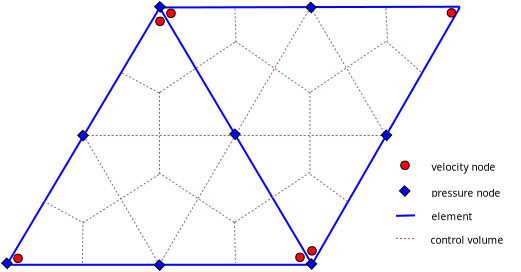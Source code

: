 <?xml version="1.0" encoding="UTF-8"?>
<dia:diagram xmlns:dia="http://www.lysator.liu.se/~alla/dia/">
  <dia:layer name="Background" visible="true" active="true">
    <dia:object type="Standard - Line" version="0" id="O0">
      <dia:attribute name="obj_pos">
        <dia:point val="9.8,5.05"/>
      </dia:attribute>
      <dia:attribute name="obj_bb">
        <dia:rectangle val="9.75,4.962;24.79,5.1"/>
      </dia:attribute>
      <dia:attribute name="conn_endpoints">
        <dia:point val="9.8,5.05"/>
        <dia:point val="24.74,5.013"/>
      </dia:attribute>
      <dia:attribute name="numcp">
        <dia:int val="1"/>
      </dia:attribute>
      <dia:attribute name="line_color">
        <dia:color val="#0000ff"/>
      </dia:attribute>
      <dia:attribute name="line_width">
        <dia:real val="0.1"/>
      </dia:attribute>
    </dia:object>
    <dia:object type="Standard - Line" version="0" id="O1">
      <dia:attribute name="obj_pos">
        <dia:point val="2.09,17.915"/>
      </dia:attribute>
      <dia:attribute name="obj_bb">
        <dia:rectangle val="2.04,17.865;17.39,17.965"/>
      </dia:attribute>
      <dia:attribute name="conn_endpoints">
        <dia:point val="2.09,17.915"/>
        <dia:point val="17.34,17.915"/>
      </dia:attribute>
      <dia:attribute name="numcp">
        <dia:int val="1"/>
      </dia:attribute>
      <dia:attribute name="line_color">
        <dia:color val="#0000ff"/>
      </dia:attribute>
    </dia:object>
    <dia:object type="Standard - Line" version="0" id="O2">
      <dia:attribute name="obj_pos">
        <dia:point val="24.74,5.037"/>
      </dia:attribute>
      <dia:attribute name="obj_bb">
        <dia:rectangle val="17.297,4.969;24.808,17.931"/>
      </dia:attribute>
      <dia:attribute name="conn_endpoints">
        <dia:point val="24.74,5.037"/>
        <dia:point val="17.365,17.863"/>
      </dia:attribute>
      <dia:attribute name="numcp">
        <dia:int val="1"/>
      </dia:attribute>
      <dia:attribute name="line_color">
        <dia:color val="#0000ff"/>
      </dia:attribute>
      <dia:attribute name="line_width">
        <dia:real val="0.1"/>
      </dia:attribute>
    </dia:object>
    <dia:object type="Standard - Line" version="0" id="O3">
      <dia:attribute name="obj_pos">
        <dia:point val="9.79,4.963"/>
      </dia:attribute>
      <dia:attribute name="obj_bb">
        <dia:rectangle val="2.003,4.894;9.859,18.012"/>
      </dia:attribute>
      <dia:attribute name="conn_endpoints">
        <dia:point val="9.79,4.963"/>
        <dia:point val="2.071,17.944"/>
      </dia:attribute>
      <dia:attribute name="numcp">
        <dia:int val="1"/>
      </dia:attribute>
      <dia:attribute name="line_color">
        <dia:color val="#0000ff"/>
      </dia:attribute>
    </dia:object>
    <dia:object type="Standard - Line" version="0" id="O4">
      <dia:attribute name="obj_pos">
        <dia:point val="9.725,5.05"/>
      </dia:attribute>
      <dia:attribute name="obj_bb">
        <dia:rectangle val="9.656,4.981;17.459,18.031"/>
      </dia:attribute>
      <dia:attribute name="conn_endpoints">
        <dia:point val="9.725,5.05"/>
        <dia:point val="17.39,17.962"/>
      </dia:attribute>
      <dia:attribute name="numcp">
        <dia:int val="1"/>
      </dia:attribute>
      <dia:attribute name="line_color">
        <dia:color val="#0000ff"/>
      </dia:attribute>
      <dia:attribute name="line_width">
        <dia:real val="0.1"/>
      </dia:attribute>
    </dia:object>
    <dia:object type="Standard - Line" version="0" id="O5">
      <dia:attribute name="obj_pos">
        <dia:point val="5.931,11.453"/>
      </dia:attribute>
      <dia:attribute name="obj_bb">
        <dia:rectangle val="5.906,11.425;21.078,11.478"/>
      </dia:attribute>
      <dia:attribute name="conn_endpoints">
        <dia:point val="5.931,11.453"/>
        <dia:point val="21.052,11.45"/>
      </dia:attribute>
      <dia:attribute name="numcp">
        <dia:int val="1"/>
      </dia:attribute>
      <dia:attribute name="line_color">
        <dia:color val="#936076"/>
      </dia:attribute>
      <dia:attribute name="line_width">
        <dia:real val="0.05"/>
      </dia:attribute>
      <dia:attribute name="line_style">
        <dia:enum val="4"/>
      </dia:attribute>
      <dia:connections>
        <dia:connection handle="0" to="O3" connection="0"/>
        <dia:connection handle="1" to="O2" connection="0"/>
      </dia:connections>
    </dia:object>
    <dia:object type="Standard - Line" version="0" id="O6">
      <dia:attribute name="obj_pos">
        <dia:point val="5.931,11.453"/>
      </dia:attribute>
      <dia:attribute name="obj_bb">
        <dia:rectangle val="5.896,11.419;9.749,17.949"/>
      </dia:attribute>
      <dia:attribute name="conn_endpoints">
        <dia:point val="5.931,11.453"/>
        <dia:point val="9.715,17.915"/>
      </dia:attribute>
      <dia:attribute name="numcp">
        <dia:int val="1"/>
      </dia:attribute>
      <dia:attribute name="line_color">
        <dia:color val="#936076"/>
      </dia:attribute>
      <dia:attribute name="line_width">
        <dia:real val="0.05"/>
      </dia:attribute>
      <dia:attribute name="line_style">
        <dia:enum val="4"/>
      </dia:attribute>
      <dia:connections>
        <dia:connection handle="0" to="O3" connection="0"/>
        <dia:connection handle="1" to="O1" connection="0"/>
      </dia:connections>
    </dia:object>
    <dia:object type="Standard - Line" version="0" id="O7">
      <dia:attribute name="obj_pos">
        <dia:point val="17.27,5.031"/>
      </dia:attribute>
      <dia:attribute name="obj_bb">
        <dia:rectangle val="9.681,4.997;17.304,17.949"/>
      </dia:attribute>
      <dia:attribute name="conn_endpoints">
        <dia:point val="17.27,5.031"/>
        <dia:point val="9.715,17.915"/>
      </dia:attribute>
      <dia:attribute name="numcp">
        <dia:int val="1"/>
      </dia:attribute>
      <dia:attribute name="line_color">
        <dia:color val="#936076"/>
      </dia:attribute>
      <dia:attribute name="line_width">
        <dia:real val="0.05"/>
      </dia:attribute>
      <dia:attribute name="line_style">
        <dia:enum val="4"/>
      </dia:attribute>
      <dia:connections>
        <dia:connection handle="0" to="O0" connection="0"/>
        <dia:connection handle="1" to="O1" connection="0"/>
      </dia:connections>
    </dia:object>
    <dia:object type="Standard - Line" version="0" id="O8">
      <dia:attribute name="obj_pos">
        <dia:point val="17.27,5.031"/>
      </dia:attribute>
      <dia:attribute name="obj_bb">
        <dia:rectangle val="17.236,4.997;21.087,11.484"/>
      </dia:attribute>
      <dia:attribute name="conn_endpoints">
        <dia:point val="17.27,5.031"/>
        <dia:point val="21.052,11.45"/>
      </dia:attribute>
      <dia:attribute name="numcp">
        <dia:int val="1"/>
      </dia:attribute>
      <dia:attribute name="line_color">
        <dia:color val="#936076"/>
      </dia:attribute>
      <dia:attribute name="line_width">
        <dia:real val="0.05"/>
      </dia:attribute>
      <dia:attribute name="line_style">
        <dia:enum val="4"/>
      </dia:attribute>
      <dia:connections>
        <dia:connection handle="0" to="O0" connection="0"/>
        <dia:connection handle="1" to="O2" connection="0"/>
      </dia:connections>
    </dia:object>
    <dia:object type="Standard - Line" version="0" id="O9">
      <dia:attribute name="obj_pos">
        <dia:point val="3.94,14.738"/>
      </dia:attribute>
      <dia:attribute name="obj_bb">
        <dia:rectangle val="3.906,14.704;5.905,15.828"/>
      </dia:attribute>
      <dia:attribute name="conn_endpoints">
        <dia:point val="3.94,14.738"/>
        <dia:point val="5.871,15.794"/>
      </dia:attribute>
      <dia:attribute name="numcp">
        <dia:int val="1"/>
      </dia:attribute>
      <dia:attribute name="line_color">
        <dia:color val="#936076"/>
      </dia:attribute>
      <dia:attribute name="line_width">
        <dia:real val="0.05"/>
      </dia:attribute>
      <dia:attribute name="line_style">
        <dia:enum val="4"/>
      </dia:attribute>
    </dia:object>
    <dia:object type="Standard - Line" version="0" id="O10">
      <dia:attribute name="obj_pos">
        <dia:point val="5.896,15.819"/>
      </dia:attribute>
      <dia:attribute name="obj_bb">
        <dia:rectangle val="5.862,13.334;9.781,15.853"/>
      </dia:attribute>
      <dia:attribute name="conn_endpoints">
        <dia:point val="5.896,15.819"/>
        <dia:point val="9.746,13.369"/>
      </dia:attribute>
      <dia:attribute name="numcp">
        <dia:int val="1"/>
      </dia:attribute>
      <dia:attribute name="line_color">
        <dia:color val="#936076"/>
      </dia:attribute>
      <dia:attribute name="line_width">
        <dia:real val="0.05"/>
      </dia:attribute>
      <dia:attribute name="line_style">
        <dia:enum val="4"/>
      </dia:attribute>
    </dia:object>
    <dia:object type="Standard - Line" version="0" id="O11">
      <dia:attribute name="obj_pos">
        <dia:point val="5.896,15.719"/>
      </dia:attribute>
      <dia:attribute name="obj_bb">
        <dia:rectangle val="5.84,15.694;5.922,17.938"/>
      </dia:attribute>
      <dia:attribute name="conn_endpoints">
        <dia:point val="5.896,15.719"/>
        <dia:point val="5.865,17.913"/>
      </dia:attribute>
      <dia:attribute name="numcp">
        <dia:int val="1"/>
      </dia:attribute>
      <dia:attribute name="line_color">
        <dia:color val="#936076"/>
      </dia:attribute>
      <dia:attribute name="line_width">
        <dia:real val="0.05"/>
      </dia:attribute>
      <dia:attribute name="line_style">
        <dia:enum val="4"/>
      </dia:attribute>
    </dia:object>
    <dia:object type="Standard - Line" version="0" id="O12">
      <dia:attribute name="obj_pos">
        <dia:point val="9.696,13.319"/>
      </dia:attribute>
      <dia:attribute name="obj_bb">
        <dia:rectangle val="9.662,13.284;13.481,15.829"/>
      </dia:attribute>
      <dia:attribute name="conn_endpoints">
        <dia:point val="9.696,13.319"/>
        <dia:point val="13.446,15.794"/>
      </dia:attribute>
      <dia:attribute name="numcp">
        <dia:int val="1"/>
      </dia:attribute>
      <dia:attribute name="line_color">
        <dia:color val="#936076"/>
      </dia:attribute>
      <dia:attribute name="line_width">
        <dia:real val="0.05"/>
      </dia:attribute>
      <dia:attribute name="line_style">
        <dia:enum val="4"/>
      </dia:attribute>
    </dia:object>
    <dia:object type="Standard - Line" version="0" id="O13">
      <dia:attribute name="obj_pos">
        <dia:point val="13.496,15.794"/>
      </dia:attribute>
      <dia:attribute name="obj_bb">
        <dia:rectangle val="13.462,13.259;17.281,15.829"/>
      </dia:attribute>
      <dia:attribute name="conn_endpoints">
        <dia:point val="13.496,15.794"/>
        <dia:point val="17.246,13.294"/>
      </dia:attribute>
      <dia:attribute name="numcp">
        <dia:int val="1"/>
      </dia:attribute>
      <dia:attribute name="line_color">
        <dia:color val="#936076"/>
      </dia:attribute>
      <dia:attribute name="line_width">
        <dia:real val="0.05"/>
      </dia:attribute>
      <dia:attribute name="line_style">
        <dia:enum val="4"/>
      </dia:attribute>
    </dia:object>
    <dia:object type="Standard - Line" version="0" id="O14">
      <dia:attribute name="obj_pos">
        <dia:point val="7.846,8.319"/>
      </dia:attribute>
      <dia:attribute name="obj_bb">
        <dia:rectangle val="7.813,8.285;9.78,9.378"/>
      </dia:attribute>
      <dia:attribute name="conn_endpoints">
        <dia:point val="7.846,8.319"/>
        <dia:point val="9.746,9.344"/>
      </dia:attribute>
      <dia:attribute name="numcp">
        <dia:int val="1"/>
      </dia:attribute>
      <dia:attribute name="line_color">
        <dia:color val="#936076"/>
      </dia:attribute>
      <dia:attribute name="line_width">
        <dia:real val="0.05"/>
      </dia:attribute>
      <dia:attribute name="line_style">
        <dia:enum val="4"/>
      </dia:attribute>
    </dia:object>
    <dia:object type="Standard - Line" version="0" id="O15">
      <dia:attribute name="obj_pos">
        <dia:point val="9.746,9.294"/>
      </dia:attribute>
      <dia:attribute name="obj_bb">
        <dia:rectangle val="9.712,6.709;13.581,9.329"/>
      </dia:attribute>
      <dia:attribute name="conn_endpoints">
        <dia:point val="9.746,9.294"/>
        <dia:point val="13.546,6.744"/>
      </dia:attribute>
      <dia:attribute name="numcp">
        <dia:int val="1"/>
      </dia:attribute>
      <dia:attribute name="line_color">
        <dia:color val="#936076"/>
      </dia:attribute>
      <dia:attribute name="line_width">
        <dia:real val="0.05"/>
      </dia:attribute>
      <dia:attribute name="line_style">
        <dia:enum val="4"/>
      </dia:attribute>
    </dia:object>
    <dia:object type="Standard - Line" version="0" id="O16">
      <dia:attribute name="obj_pos">
        <dia:point val="13.521,6.744"/>
      </dia:attribute>
      <dia:attribute name="obj_bb">
        <dia:rectangle val="13.487,6.709;17.281,9.354"/>
      </dia:attribute>
      <dia:attribute name="conn_endpoints">
        <dia:point val="13.521,6.744"/>
        <dia:point val="17.246,9.319"/>
      </dia:attribute>
      <dia:attribute name="numcp">
        <dia:int val="1"/>
      </dia:attribute>
      <dia:attribute name="line_color">
        <dia:color val="#936076"/>
      </dia:attribute>
      <dia:attribute name="line_width">
        <dia:real val="0.05"/>
      </dia:attribute>
      <dia:attribute name="line_style">
        <dia:enum val="4"/>
      </dia:attribute>
    </dia:object>
    <dia:object type="Standard - Line" version="0" id="O17">
      <dia:attribute name="obj_pos">
        <dia:point val="17.296,9.269"/>
      </dia:attribute>
      <dia:attribute name="obj_bb">
        <dia:rectangle val="17.262,6.684;21.106,9.304"/>
      </dia:attribute>
      <dia:attribute name="conn_endpoints">
        <dia:point val="17.296,9.269"/>
        <dia:point val="21.071,6.719"/>
      </dia:attribute>
      <dia:attribute name="numcp">
        <dia:int val="1"/>
      </dia:attribute>
      <dia:attribute name="line_color">
        <dia:color val="#936076"/>
      </dia:attribute>
      <dia:attribute name="line_width">
        <dia:real val="0.05"/>
      </dia:attribute>
      <dia:attribute name="line_style">
        <dia:enum val="4"/>
      </dia:attribute>
    </dia:object>
    <dia:object type="Standard - Line" version="0" id="O18">
      <dia:attribute name="obj_pos">
        <dia:point val="21.071,6.744"/>
      </dia:attribute>
      <dia:attribute name="obj_bb">
        <dia:rectangle val="21.036,6.709;22.907,8.379"/>
      </dia:attribute>
      <dia:attribute name="conn_endpoints">
        <dia:point val="21.071,6.744"/>
        <dia:point val="22.871,8.344"/>
      </dia:attribute>
      <dia:attribute name="numcp">
        <dia:int val="1"/>
      </dia:attribute>
      <dia:attribute name="line_color">
        <dia:color val="#936076"/>
      </dia:attribute>
      <dia:attribute name="line_width">
        <dia:real val="0.05"/>
      </dia:attribute>
      <dia:attribute name="line_style">
        <dia:enum val="4"/>
      </dia:attribute>
    </dia:object>
    <dia:object type="Standard - Line" version="0" id="O19">
      <dia:attribute name="obj_pos">
        <dia:point val="9.721,9.269"/>
      </dia:attribute>
      <dia:attribute name="obj_bb">
        <dia:rectangle val="9.696,9.244;9.746,13.419"/>
      </dia:attribute>
      <dia:attribute name="conn_endpoints">
        <dia:point val="9.721,9.269"/>
        <dia:point val="9.721,13.394"/>
      </dia:attribute>
      <dia:attribute name="numcp">
        <dia:int val="1"/>
      </dia:attribute>
      <dia:attribute name="line_color">
        <dia:color val="#936076"/>
      </dia:attribute>
      <dia:attribute name="line_width">
        <dia:real val="0.05"/>
      </dia:attribute>
      <dia:attribute name="line_style">
        <dia:enum val="4"/>
      </dia:attribute>
    </dia:object>
    <dia:object type="Standard - Line" version="0" id="O20">
      <dia:attribute name="obj_pos">
        <dia:point val="13.496,5.094"/>
      </dia:attribute>
      <dia:attribute name="obj_bb">
        <dia:rectangle val="13.471,5.068;13.572,6.845"/>
      </dia:attribute>
      <dia:attribute name="conn_endpoints">
        <dia:point val="13.496,5.094"/>
        <dia:point val="13.546,6.819"/>
      </dia:attribute>
      <dia:attribute name="numcp">
        <dia:int val="1"/>
      </dia:attribute>
      <dia:attribute name="line_color">
        <dia:color val="#936076"/>
      </dia:attribute>
      <dia:attribute name="line_width">
        <dia:real val="0.05"/>
      </dia:attribute>
      <dia:attribute name="line_style">
        <dia:enum val="4"/>
      </dia:attribute>
    </dia:object>
    <dia:object type="Standard - Line" version="0" id="O21">
      <dia:attribute name="obj_pos">
        <dia:point val="13.471,15.769"/>
      </dia:attribute>
      <dia:attribute name="obj_bb">
        <dia:rectangle val="13.446,15.743;13.547,17.845"/>
      </dia:attribute>
      <dia:attribute name="conn_endpoints">
        <dia:point val="13.471,15.769"/>
        <dia:point val="13.521,17.819"/>
      </dia:attribute>
      <dia:attribute name="numcp">
        <dia:int val="1"/>
      </dia:attribute>
      <dia:attribute name="line_color">
        <dia:color val="#936076"/>
      </dia:attribute>
      <dia:attribute name="line_width">
        <dia:real val="0.05"/>
      </dia:attribute>
      <dia:attribute name="line_style">
        <dia:enum val="4"/>
      </dia:attribute>
    </dia:object>
    <dia:object type="Standard - Line" version="0" id="O22">
      <dia:attribute name="obj_pos">
        <dia:point val="17.271,13.394"/>
      </dia:attribute>
      <dia:attribute name="obj_bb">
        <dia:rectangle val="17.236,13.359;19.156,14.779"/>
      </dia:attribute>
      <dia:attribute name="conn_endpoints">
        <dia:point val="17.271,13.394"/>
        <dia:point val="19.121,14.744"/>
      </dia:attribute>
      <dia:attribute name="numcp">
        <dia:int val="1"/>
      </dia:attribute>
      <dia:attribute name="line_color">
        <dia:color val="#936076"/>
      </dia:attribute>
      <dia:attribute name="line_width">
        <dia:real val="0.05"/>
      </dia:attribute>
      <dia:attribute name="line_style">
        <dia:enum val="4"/>
      </dia:attribute>
    </dia:object>
    <dia:object type="Standard - Line" version="0" id="O23">
      <dia:attribute name="obj_pos">
        <dia:point val="17.246,9.269"/>
      </dia:attribute>
      <dia:attribute name="obj_bb">
        <dia:rectangle val="17.221,9.244;17.271,13.344"/>
      </dia:attribute>
      <dia:attribute name="conn_endpoints">
        <dia:point val="17.246,9.269"/>
        <dia:point val="17.246,13.319"/>
      </dia:attribute>
      <dia:attribute name="numcp">
        <dia:int val="1"/>
      </dia:attribute>
      <dia:attribute name="line_color">
        <dia:color val="#936076"/>
      </dia:attribute>
      <dia:attribute name="line_width">
        <dia:real val="0.05"/>
      </dia:attribute>
      <dia:attribute name="line_style">
        <dia:enum val="4"/>
      </dia:attribute>
    </dia:object>
    <dia:object type="Standard - Line" version="0" id="O24">
      <dia:attribute name="obj_pos">
        <dia:point val="21.046,5.094"/>
      </dia:attribute>
      <dia:attribute name="obj_bb">
        <dia:rectangle val="21.02,5.068;21.148,6.745"/>
      </dia:attribute>
      <dia:attribute name="conn_endpoints">
        <dia:point val="21.046,5.094"/>
        <dia:point val="21.121,6.719"/>
      </dia:attribute>
      <dia:attribute name="numcp">
        <dia:int val="1"/>
      </dia:attribute>
      <dia:attribute name="line_color">
        <dia:color val="#936076"/>
      </dia:attribute>
      <dia:attribute name="line_width">
        <dia:real val="0.05"/>
      </dia:attribute>
      <dia:attribute name="line_style">
        <dia:enum val="4"/>
      </dia:attribute>
    </dia:object>
    <dia:object type="Standard - Polygon" version="0" id="O25">
      <dia:attribute name="obj_pos">
        <dia:point val="21.721,14.219"/>
      </dia:attribute>
      <dia:attribute name="obj_bb">
        <dia:rectangle val="21.686,13.934;22.282,14.53"/>
      </dia:attribute>
      <dia:attribute name="poly_points">
        <dia:point val="21.721,14.219"/>
        <dia:point val="21.971,13.969"/>
        <dia:point val="22.246,14.219"/>
        <dia:point val="21.996,14.494"/>
      </dia:attribute>
      <dia:attribute name="line_width">
        <dia:real val="0.05"/>
      </dia:attribute>
      <dia:attribute name="inner_color">
        <dia:color val="#0000ff"/>
      </dia:attribute>
      <dia:attribute name="show_background">
        <dia:boolean val="true"/>
      </dia:attribute>
    </dia:object>
    <dia:object type="Standard - Ellipse" version="0" id="O26">
      <dia:attribute name="obj_pos">
        <dia:point val="9.534,5.531"/>
      </dia:attribute>
      <dia:attribute name="obj_bb">
        <dia:rectangle val="9.509,5.506;9.984,5.981"/>
      </dia:attribute>
      <dia:attribute name="elem_corner">
        <dia:point val="9.534,5.531"/>
      </dia:attribute>
      <dia:attribute name="elem_width">
        <dia:real val="0.425"/>
      </dia:attribute>
      <dia:attribute name="elem_height">
        <dia:real val="0.425"/>
      </dia:attribute>
      <dia:attribute name="border_width">
        <dia:real val="0.05"/>
      </dia:attribute>
      <dia:attribute name="inner_color">
        <dia:color val="#ff0000"/>
      </dia:attribute>
      <dia:attribute name="aspect">
        <dia:enum val="2"/>
      </dia:attribute>
    </dia:object>
    <dia:object type="Standard - Ellipse" version="0" id="O27">
      <dia:attribute name="obj_pos">
        <dia:point val="10.084,5.131"/>
      </dia:attribute>
      <dia:attribute name="obj_bb">
        <dia:rectangle val="10.059,5.106;10.534,5.581"/>
      </dia:attribute>
      <dia:attribute name="elem_corner">
        <dia:point val="10.084,5.131"/>
      </dia:attribute>
      <dia:attribute name="elem_width">
        <dia:real val="0.425"/>
      </dia:attribute>
      <dia:attribute name="elem_height">
        <dia:real val="0.425"/>
      </dia:attribute>
      <dia:attribute name="border_width">
        <dia:real val="0.05"/>
      </dia:attribute>
      <dia:attribute name="inner_color">
        <dia:color val="#ff0000"/>
      </dia:attribute>
      <dia:attribute name="aspect">
        <dia:enum val="2"/>
      </dia:attribute>
    </dia:object>
    <dia:object type="Standard - Ellipse" version="0" id="O28">
      <dia:attribute name="obj_pos">
        <dia:point val="21.784,12.731"/>
      </dia:attribute>
      <dia:attribute name="obj_bb">
        <dia:rectangle val="21.759,12.706;22.234,13.181"/>
      </dia:attribute>
      <dia:attribute name="elem_corner">
        <dia:point val="21.784,12.731"/>
      </dia:attribute>
      <dia:attribute name="elem_width">
        <dia:real val="0.425"/>
      </dia:attribute>
      <dia:attribute name="elem_height">
        <dia:real val="0.425"/>
      </dia:attribute>
      <dia:attribute name="border_width">
        <dia:real val="0.05"/>
      </dia:attribute>
      <dia:attribute name="inner_color">
        <dia:color val="#ff0000"/>
      </dia:attribute>
      <dia:attribute name="aspect">
        <dia:enum val="2"/>
      </dia:attribute>
    </dia:object>
    <dia:object type="Standard - Ellipse" version="0" id="O29">
      <dia:attribute name="obj_pos">
        <dia:point val="17.134,17.006"/>
      </dia:attribute>
      <dia:attribute name="obj_bb">
        <dia:rectangle val="17.109,16.981;17.584,17.456"/>
      </dia:attribute>
      <dia:attribute name="elem_corner">
        <dia:point val="17.134,17.006"/>
      </dia:attribute>
      <dia:attribute name="elem_width">
        <dia:real val="0.425"/>
      </dia:attribute>
      <dia:attribute name="elem_height">
        <dia:real val="0.425"/>
      </dia:attribute>
      <dia:attribute name="border_width">
        <dia:real val="0.05"/>
      </dia:attribute>
      <dia:attribute name="inner_color">
        <dia:color val="#ff0000"/>
      </dia:attribute>
      <dia:attribute name="aspect">
        <dia:enum val="2"/>
      </dia:attribute>
    </dia:object>
    <dia:object type="Standard - Ellipse" version="0" id="O30">
      <dia:attribute name="obj_pos">
        <dia:point val="24.109,5.106"/>
      </dia:attribute>
      <dia:attribute name="obj_bb">
        <dia:rectangle val="24.084,5.081;24.559,5.556"/>
      </dia:attribute>
      <dia:attribute name="elem_corner">
        <dia:point val="24.109,5.106"/>
      </dia:attribute>
      <dia:attribute name="elem_width">
        <dia:real val="0.425"/>
      </dia:attribute>
      <dia:attribute name="elem_height">
        <dia:real val="0.425"/>
      </dia:attribute>
      <dia:attribute name="border_width">
        <dia:real val="0.05"/>
      </dia:attribute>
      <dia:attribute name="inner_color">
        <dia:color val="#ff0000"/>
      </dia:attribute>
      <dia:attribute name="aspect">
        <dia:enum val="2"/>
      </dia:attribute>
    </dia:object>
    <dia:object type="Standard - Ellipse" version="0" id="O31">
      <dia:attribute name="obj_pos">
        <dia:point val="2.434,17.381"/>
      </dia:attribute>
      <dia:attribute name="obj_bb">
        <dia:rectangle val="2.409,17.356;2.884,17.831"/>
      </dia:attribute>
      <dia:attribute name="elem_corner">
        <dia:point val="2.434,17.381"/>
      </dia:attribute>
      <dia:attribute name="elem_width">
        <dia:real val="0.425"/>
      </dia:attribute>
      <dia:attribute name="elem_height">
        <dia:real val="0.425"/>
      </dia:attribute>
      <dia:attribute name="border_width">
        <dia:real val="0.05"/>
      </dia:attribute>
      <dia:attribute name="inner_color">
        <dia:color val="#ff0000"/>
      </dia:attribute>
      <dia:attribute name="aspect">
        <dia:enum val="2"/>
      </dia:attribute>
    </dia:object>
    <dia:object type="Standard - Ellipse" version="0" id="O32">
      <dia:attribute name="obj_pos">
        <dia:point val="16.534,17.331"/>
      </dia:attribute>
      <dia:attribute name="obj_bb">
        <dia:rectangle val="16.509,17.306;16.984,17.781"/>
      </dia:attribute>
      <dia:attribute name="elem_corner">
        <dia:point val="16.534,17.331"/>
      </dia:attribute>
      <dia:attribute name="elem_width">
        <dia:real val="0.425"/>
      </dia:attribute>
      <dia:attribute name="elem_height">
        <dia:real val="0.425"/>
      </dia:attribute>
      <dia:attribute name="border_width">
        <dia:real val="0.05"/>
      </dia:attribute>
      <dia:attribute name="inner_color">
        <dia:color val="#ff0000"/>
      </dia:attribute>
      <dia:attribute name="aspect">
        <dia:enum val="2"/>
      </dia:attribute>
    </dia:object>
    <dia:object type="Standard - Polygon" version="0" id="O33">
      <dia:attribute name="obj_pos">
        <dia:point val="9.482,5.011"/>
      </dia:attribute>
      <dia:attribute name="obj_bb">
        <dia:rectangle val="9.446,4.726;10.042,5.322"/>
      </dia:attribute>
      <dia:attribute name="poly_points">
        <dia:point val="9.482,5.011"/>
        <dia:point val="9.732,4.761"/>
        <dia:point val="10.007,5.011"/>
        <dia:point val="9.757,5.286"/>
      </dia:attribute>
      <dia:attribute name="line_width">
        <dia:real val="0.05"/>
      </dia:attribute>
      <dia:attribute name="inner_color">
        <dia:color val="#0000ff"/>
      </dia:attribute>
      <dia:attribute name="show_background">
        <dia:boolean val="true"/>
      </dia:attribute>
    </dia:object>
    <dia:object type="Standard - Polygon" version="0" id="O34">
      <dia:attribute name="obj_pos">
        <dia:point val="5.632,11.443"/>
      </dia:attribute>
      <dia:attribute name="obj_bb">
        <dia:rectangle val="5.596,11.159;6.192,11.755"/>
      </dia:attribute>
      <dia:attribute name="poly_points">
        <dia:point val="5.632,11.443"/>
        <dia:point val="5.882,11.193"/>
        <dia:point val="6.157,11.443"/>
        <dia:point val="5.907,11.718"/>
      </dia:attribute>
      <dia:attribute name="line_width">
        <dia:real val="0.05"/>
      </dia:attribute>
      <dia:attribute name="inner_color">
        <dia:color val="#0000ff"/>
      </dia:attribute>
      <dia:attribute name="show_background">
        <dia:boolean val="true"/>
      </dia:attribute>
    </dia:object>
    <dia:object type="Standard - Polygon" version="0" id="O35">
      <dia:attribute name="obj_pos">
        <dia:point val="13.232,11.376"/>
      </dia:attribute>
      <dia:attribute name="obj_bb">
        <dia:rectangle val="13.196,11.091;13.792,11.687"/>
      </dia:attribute>
      <dia:attribute name="poly_points">
        <dia:point val="13.232,11.376"/>
        <dia:point val="13.482,11.126"/>
        <dia:point val="13.757,11.376"/>
        <dia:point val="13.507,11.651"/>
      </dia:attribute>
      <dia:attribute name="line_width">
        <dia:real val="0.05"/>
      </dia:attribute>
      <dia:attribute name="inner_color">
        <dia:color val="#0000ff"/>
      </dia:attribute>
      <dia:attribute name="show_background">
        <dia:boolean val="true"/>
      </dia:attribute>
    </dia:object>
    <dia:object type="Standard - Polygon" version="0" id="O36">
      <dia:attribute name="obj_pos">
        <dia:point val="1.832,17.833"/>
      </dia:attribute>
      <dia:attribute name="obj_bb">
        <dia:rectangle val="1.796,17.549;2.392,18.145"/>
      </dia:attribute>
      <dia:attribute name="poly_points">
        <dia:point val="1.832,17.833"/>
        <dia:point val="2.082,17.583"/>
        <dia:point val="2.357,17.833"/>
        <dia:point val="2.107,18.108"/>
      </dia:attribute>
      <dia:attribute name="line_width">
        <dia:real val="0.05"/>
      </dia:attribute>
      <dia:attribute name="inner_color">
        <dia:color val="#0000ff"/>
      </dia:attribute>
      <dia:attribute name="show_background">
        <dia:boolean val="true"/>
      </dia:attribute>
    </dia:object>
    <dia:object type="Standard - Polygon" version="0" id="O37">
      <dia:attribute name="obj_pos">
        <dia:point val="17.057,17.866"/>
      </dia:attribute>
      <dia:attribute name="obj_bb">
        <dia:rectangle val="17.021,17.581;17.617,18.177"/>
      </dia:attribute>
      <dia:attribute name="poly_points">
        <dia:point val="17.057,17.866"/>
        <dia:point val="17.307,17.616"/>
        <dia:point val="17.582,17.866"/>
        <dia:point val="17.332,18.141"/>
      </dia:attribute>
      <dia:attribute name="line_width">
        <dia:real val="0.05"/>
      </dia:attribute>
      <dia:attribute name="inner_color">
        <dia:color val="#0000ff"/>
      </dia:attribute>
      <dia:attribute name="show_background">
        <dia:boolean val="true"/>
      </dia:attribute>
    </dia:object>
    <dia:object type="Standard - Polygon" version="0" id="O38">
      <dia:attribute name="obj_pos">
        <dia:point val="9.457,17.923"/>
      </dia:attribute>
      <dia:attribute name="obj_bb">
        <dia:rectangle val="9.421,17.639;10.017,18.235"/>
      </dia:attribute>
      <dia:attribute name="poly_points">
        <dia:point val="9.457,17.923"/>
        <dia:point val="9.707,17.673"/>
        <dia:point val="9.982,17.923"/>
        <dia:point val="9.732,18.198"/>
      </dia:attribute>
      <dia:attribute name="line_width">
        <dia:real val="0.05"/>
      </dia:attribute>
      <dia:attribute name="inner_color">
        <dia:color val="#0000ff"/>
      </dia:attribute>
      <dia:attribute name="show_background">
        <dia:boolean val="true"/>
      </dia:attribute>
    </dia:object>
    <dia:object type="Standard - Polygon" version="0" id="O39">
      <dia:attribute name="obj_pos">
        <dia:point val="20.807,11.431"/>
      </dia:attribute>
      <dia:attribute name="obj_bb">
        <dia:rectangle val="20.771,11.146;21.367,11.742"/>
      </dia:attribute>
      <dia:attribute name="poly_points">
        <dia:point val="20.807,11.431"/>
        <dia:point val="21.057,11.181"/>
        <dia:point val="21.332,11.431"/>
        <dia:point val="21.082,11.706"/>
      </dia:attribute>
      <dia:attribute name="line_width">
        <dia:real val="0.05"/>
      </dia:attribute>
      <dia:attribute name="inner_color">
        <dia:color val="#0000ff"/>
      </dia:attribute>
      <dia:attribute name="show_background">
        <dia:boolean val="true"/>
      </dia:attribute>
    </dia:object>
    <dia:object type="Standard - Polygon" version="0" id="O40">
      <dia:attribute name="obj_pos">
        <dia:point val="17.032,5.038"/>
      </dia:attribute>
      <dia:attribute name="obj_bb">
        <dia:rectangle val="16.996,4.754;17.592,5.35"/>
      </dia:attribute>
      <dia:attribute name="poly_points">
        <dia:point val="17.032,5.038"/>
        <dia:point val="17.282,4.788"/>
        <dia:point val="17.557,5.038"/>
        <dia:point val="17.307,5.313"/>
      </dia:attribute>
      <dia:attribute name="line_width">
        <dia:real val="0.05"/>
      </dia:attribute>
      <dia:attribute name="inner_color">
        <dia:color val="#0000ff"/>
      </dia:attribute>
      <dia:attribute name="show_background">
        <dia:boolean val="true"/>
      </dia:attribute>
    </dia:object>
    <dia:object type="Standard - Line" version="0" id="O41">
      <dia:attribute name="obj_pos">
        <dia:point val="21.546,15.469"/>
      </dia:attribute>
      <dia:attribute name="obj_bb">
        <dia:rectangle val="21.495,15.393;22.548,15.52"/>
      </dia:attribute>
      <dia:attribute name="conn_endpoints">
        <dia:point val="21.546,15.469"/>
        <dia:point val="22.496,15.444"/>
      </dia:attribute>
      <dia:attribute name="numcp">
        <dia:int val="1"/>
      </dia:attribute>
      <dia:attribute name="line_color">
        <dia:color val="#0000ff"/>
      </dia:attribute>
    </dia:object>
    <dia:object type="Standard - Line" version="0" id="O42">
      <dia:attribute name="obj_pos">
        <dia:point val="21.546,16.594"/>
      </dia:attribute>
      <dia:attribute name="obj_bb">
        <dia:rectangle val="21.521,16.568;22.572,16.645"/>
      </dia:attribute>
      <dia:attribute name="conn_endpoints">
        <dia:point val="21.546,16.594"/>
        <dia:point val="22.546,16.619"/>
      </dia:attribute>
      <dia:attribute name="numcp">
        <dia:int val="1"/>
      </dia:attribute>
      <dia:attribute name="line_color">
        <dia:color val="#936076"/>
      </dia:attribute>
      <dia:attribute name="line_width">
        <dia:real val="0.05"/>
      </dia:attribute>
      <dia:attribute name="line_style">
        <dia:enum val="4"/>
      </dia:attribute>
    </dia:object>
    <dia:object type="Flowchart - Box" version="0" id="O43">
      <dia:attribute name="obj_pos">
        <dia:point val="22.818,12.164"/>
      </dia:attribute>
      <dia:attribute name="obj_bb">
        <dia:rectangle val="22.818,12.164;27.253,13.802"/>
      </dia:attribute>
      <dia:attribute name="elem_corner">
        <dia:point val="22.818,12.164"/>
      </dia:attribute>
      <dia:attribute name="elem_width">
        <dia:real val="4.435"/>
      </dia:attribute>
      <dia:attribute name="elem_height">
        <dia:real val="1.638"/>
      </dia:attribute>
      <dia:attribute name="border_width">
        <dia:real val="1.175e-38"/>
      </dia:attribute>
      <dia:attribute name="border_color">
        <dia:color val="#ffffff"/>
      </dia:attribute>
      <dia:attribute name="show_background">
        <dia:boolean val="true"/>
      </dia:attribute>
      <dia:attribute name="padding">
        <dia:real val="0.5"/>
      </dia:attribute>
      <dia:attribute name="text">
        <dia:composite type="text">
          <dia:attribute name="string">
            <dia:string>#velocity node#</dia:string>
          </dia:attribute>
          <dia:attribute name="font">
            <dia:font family="sans" style="0" name="Helvetica"/>
          </dia:attribute>
          <dia:attribute name="height">
            <dia:real val="0.638"/>
          </dia:attribute>
          <dia:attribute name="pos">
            <dia:point val="23.318,13.139"/>
          </dia:attribute>
          <dia:attribute name="color">
            <dia:color val="#000000"/>
          </dia:attribute>
          <dia:attribute name="alignment">
            <dia:enum val="0"/>
          </dia:attribute>
        </dia:composite>
      </dia:attribute>
    </dia:object>
    <dia:object type="Flowchart - Box" version="0" id="O44">
      <dia:attribute name="obj_pos">
        <dia:point val="22.823,13.461"/>
      </dia:attribute>
      <dia:attribute name="obj_bb">
        <dia:rectangle val="22.823,13.461;27.468,15.098"/>
      </dia:attribute>
      <dia:attribute name="elem_corner">
        <dia:point val="22.823,13.461"/>
      </dia:attribute>
      <dia:attribute name="elem_width">
        <dia:real val="4.645"/>
      </dia:attribute>
      <dia:attribute name="elem_height">
        <dia:real val="1.638"/>
      </dia:attribute>
      <dia:attribute name="border_width">
        <dia:real val="1.175e-38"/>
      </dia:attribute>
      <dia:attribute name="border_color">
        <dia:color val="#ffffff"/>
      </dia:attribute>
      <dia:attribute name="show_background">
        <dia:boolean val="true"/>
      </dia:attribute>
      <dia:attribute name="padding">
        <dia:real val="0.5"/>
      </dia:attribute>
      <dia:attribute name="text">
        <dia:composite type="text">
          <dia:attribute name="string">
            <dia:string>#pressure node#</dia:string>
          </dia:attribute>
          <dia:attribute name="font">
            <dia:font family="sans" style="0" name="Helvetica"/>
          </dia:attribute>
          <dia:attribute name="height">
            <dia:real val="0.638"/>
          </dia:attribute>
          <dia:attribute name="pos">
            <dia:point val="23.323,14.436"/>
          </dia:attribute>
          <dia:attribute name="color">
            <dia:color val="#000000"/>
          </dia:attribute>
          <dia:attribute name="alignment">
            <dia:enum val="0"/>
          </dia:attribute>
        </dia:composite>
      </dia:attribute>
    </dia:object>
    <dia:object type="Flowchart - Box" version="0" id="O45">
      <dia:attribute name="obj_pos">
        <dia:point val="22.739,14.589"/>
      </dia:attribute>
      <dia:attribute name="obj_bb">
        <dia:rectangle val="22.689,14.539;25.996,16.377"/>
      </dia:attribute>
      <dia:attribute name="elem_corner">
        <dia:point val="22.739,14.589"/>
      </dia:attribute>
      <dia:attribute name="elem_width">
        <dia:real val="3.208"/>
      </dia:attribute>
      <dia:attribute name="elem_height">
        <dia:real val="1.738"/>
      </dia:attribute>
      <dia:attribute name="border_width">
        <dia:real val="0.1"/>
      </dia:attribute>
      <dia:attribute name="border_color">
        <dia:color val="#ffffff"/>
      </dia:attribute>
      <dia:attribute name="show_background">
        <dia:boolean val="true"/>
      </dia:attribute>
      <dia:attribute name="padding">
        <dia:real val="0.5"/>
      </dia:attribute>
      <dia:attribute name="text">
        <dia:composite type="text">
          <dia:attribute name="string">
            <dia:string>#element#</dia:string>
          </dia:attribute>
          <dia:attribute name="font">
            <dia:font family="sans" style="0" name="Helvetica"/>
          </dia:attribute>
          <dia:attribute name="height">
            <dia:real val="0.638"/>
          </dia:attribute>
          <dia:attribute name="pos">
            <dia:point val="24.343,15.614"/>
          </dia:attribute>
          <dia:attribute name="color">
            <dia:color val="#000000"/>
          </dia:attribute>
          <dia:attribute name="alignment">
            <dia:enum val="1"/>
          </dia:attribute>
        </dia:composite>
      </dia:attribute>
    </dia:object>
    <dia:object type="Flowchart - Box" version="0" id="O46">
      <dia:attribute name="obj_pos">
        <dia:point val="22.819,15.761"/>
      </dia:attribute>
      <dia:attribute name="obj_bb">
        <dia:rectangle val="22.769,15.711;27.794,17.549"/>
      </dia:attribute>
      <dia:attribute name="elem_corner">
        <dia:point val="22.819,15.761"/>
      </dia:attribute>
      <dia:attribute name="elem_width">
        <dia:real val="4.925"/>
      </dia:attribute>
      <dia:attribute name="elem_height">
        <dia:real val="1.738"/>
      </dia:attribute>
      <dia:attribute name="border_width">
        <dia:real val="0.1"/>
      </dia:attribute>
      <dia:attribute name="border_color">
        <dia:color val="#ffffff"/>
      </dia:attribute>
      <dia:attribute name="show_background">
        <dia:boolean val="true"/>
      </dia:attribute>
      <dia:attribute name="padding">
        <dia:real val="0.5"/>
      </dia:attribute>
      <dia:attribute name="text">
        <dia:composite type="text">
          <dia:attribute name="string">
            <dia:string>#control volume#</dia:string>
          </dia:attribute>
          <dia:attribute name="font">
            <dia:font family="sans" style="0" name="Helvetica"/>
          </dia:attribute>
          <dia:attribute name="height">
            <dia:real val="0.638"/>
          </dia:attribute>
          <dia:attribute name="pos">
            <dia:point val="23.269,16.786"/>
          </dia:attribute>
          <dia:attribute name="color">
            <dia:color val="#000000"/>
          </dia:attribute>
          <dia:attribute name="alignment">
            <dia:enum val="0"/>
          </dia:attribute>
        </dia:composite>
      </dia:attribute>
    </dia:object>
  </dia:layer>
</dia:diagram>
